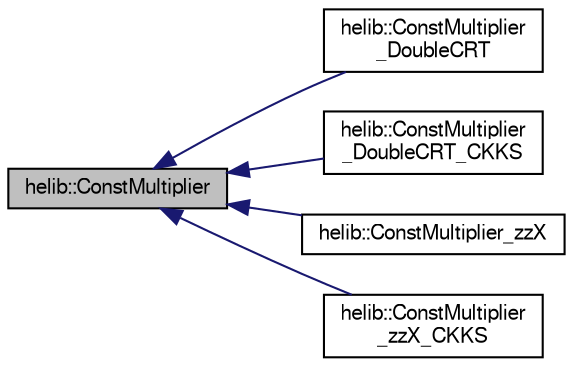 digraph "helib::ConstMultiplier"
{
  edge [fontname="FreeSans",fontsize="10",labelfontname="FreeSans",labelfontsize="10"];
  node [fontname="FreeSans",fontsize="10",shape=record];
  rankdir="LR";
  Node0 [label="helib::ConstMultiplier",height=0.2,width=0.4,color="black", fillcolor="grey75", style="filled", fontcolor="black"];
  Node0 -> Node1 [dir="back",color="midnightblue",fontsize="10",style="solid"];
  Node1 [label="helib::ConstMultiplier\l_DoubleCRT",height=0.2,width=0.4,color="black", fillcolor="white", style="filled",URL="$structhelib_1_1_const_multiplier___double_c_r_t.html"];
  Node0 -> Node2 [dir="back",color="midnightblue",fontsize="10",style="solid"];
  Node2 [label="helib::ConstMultiplier\l_DoubleCRT_CKKS",height=0.2,width=0.4,color="black", fillcolor="white", style="filled",URL="$structhelib_1_1_const_multiplier___double_c_r_t___c_k_k_s.html"];
  Node0 -> Node3 [dir="back",color="midnightblue",fontsize="10",style="solid"];
  Node3 [label="helib::ConstMultiplier_zzX",height=0.2,width=0.4,color="black", fillcolor="white", style="filled",URL="$structhelib_1_1_const_multiplier__zz_x.html"];
  Node0 -> Node4 [dir="back",color="midnightblue",fontsize="10",style="solid"];
  Node4 [label="helib::ConstMultiplier\l_zzX_CKKS",height=0.2,width=0.4,color="black", fillcolor="white", style="filled",URL="$structhelib_1_1_const_multiplier__zz_x___c_k_k_s.html"];
}
